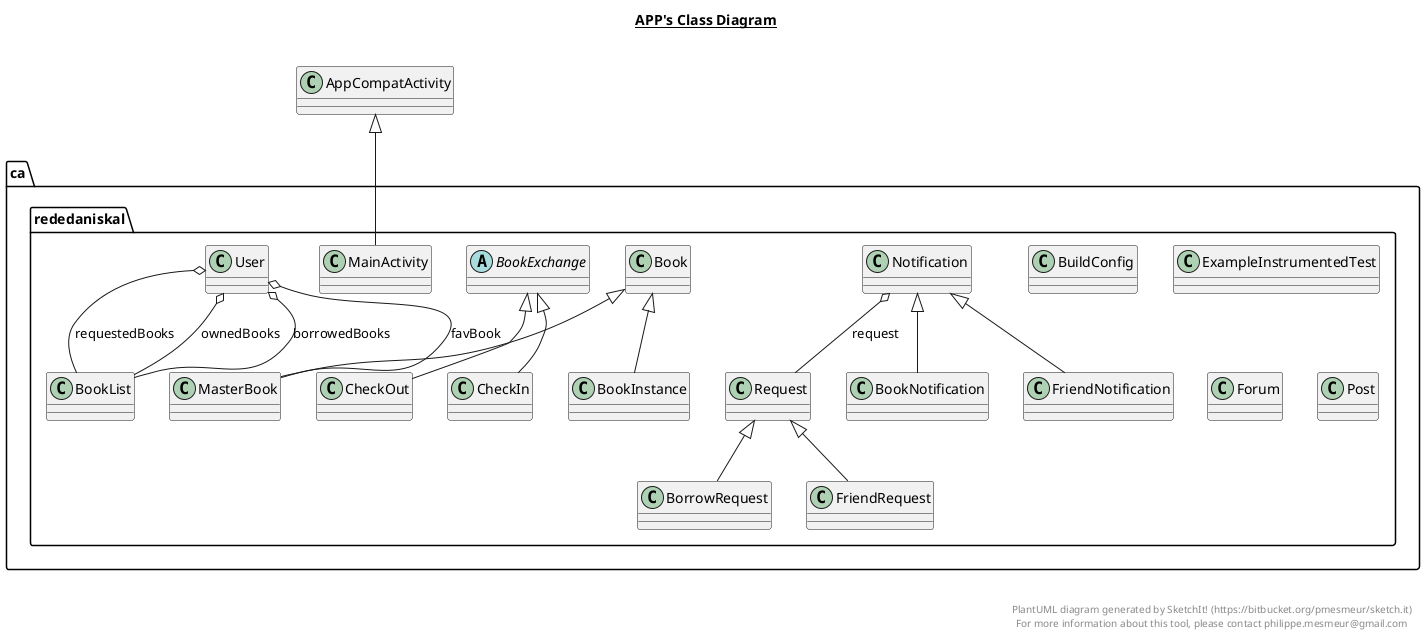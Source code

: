 @startuml

title __APP's Class Diagram__\n

  package ca.rededaniskal {
    class Book {
    }
  }
  

  package ca.rededaniskal {
    abstract class BookExchange {
    }
  }
  

  package ca.rededaniskal {
    class BookInstance {
    }
  }
  

  package ca.rededaniskal {
    class BookList {
    }
  }
  

  package ca.rededaniskal {
    class BookNotification {
    }
  }
  

  package ca.rededaniskal {
    class BorrowRequest {
    }
  }
  

  package ca.rededaniskal {
    class BuildConfig {
    }
  }
  

  package ca.rededaniskal {
    class CheckIn {
    }
  }
  

  package ca.rededaniskal {
    class CheckOut {
    }
  }
  

  package ca.rededaniskal {
    class ExampleInstrumentedTest {
    }
  }
  

  package ca.rededaniskal {
    class Forum {
    }
  }
  

  package ca.rededaniskal {
    class FriendNotification {
    }
  }
  

  package ca.rededaniskal {
    class FriendRequest {
    }
  }
  

  package ca.rededaniskal {
    class MainActivity {
    }
  }
  

  package ca.rededaniskal {
    class MasterBook {
    }
  }
  

  package ca.rededaniskal {
    class Notification {
    }
  }
  

  package ca.rededaniskal {
    class Post {
    }
  }
  

  package ca.rededaniskal {
    class Request {
    }
  }
  

  package ca.rededaniskal {
    class User {
    }
  }
  

  BookInstance -up-|> Book
  BookNotification -up-|> Notification
  BorrowRequest -up-|> Request
  CheckIn -up-|> BookExchange
  CheckOut -up-|> BookExchange
  FriendNotification -up-|> Notification
  FriendRequest -up-|> Request
  MainActivity -up-|> AppCompatActivity
  MasterBook -up-|> Book
  Notification o-- Request : request
  User o-- BookList : ownedBooks
  User o-- BookList : borrowedBooks
  User o-- BookList : requestedBooks
  User o-- MasterBook : favBook


right footer


PlantUML diagram generated by SketchIt! (https://bitbucket.org/pmesmeur/sketch.it)
For more information about this tool, please contact philippe.mesmeur@gmail.com
endfooter

@enduml
